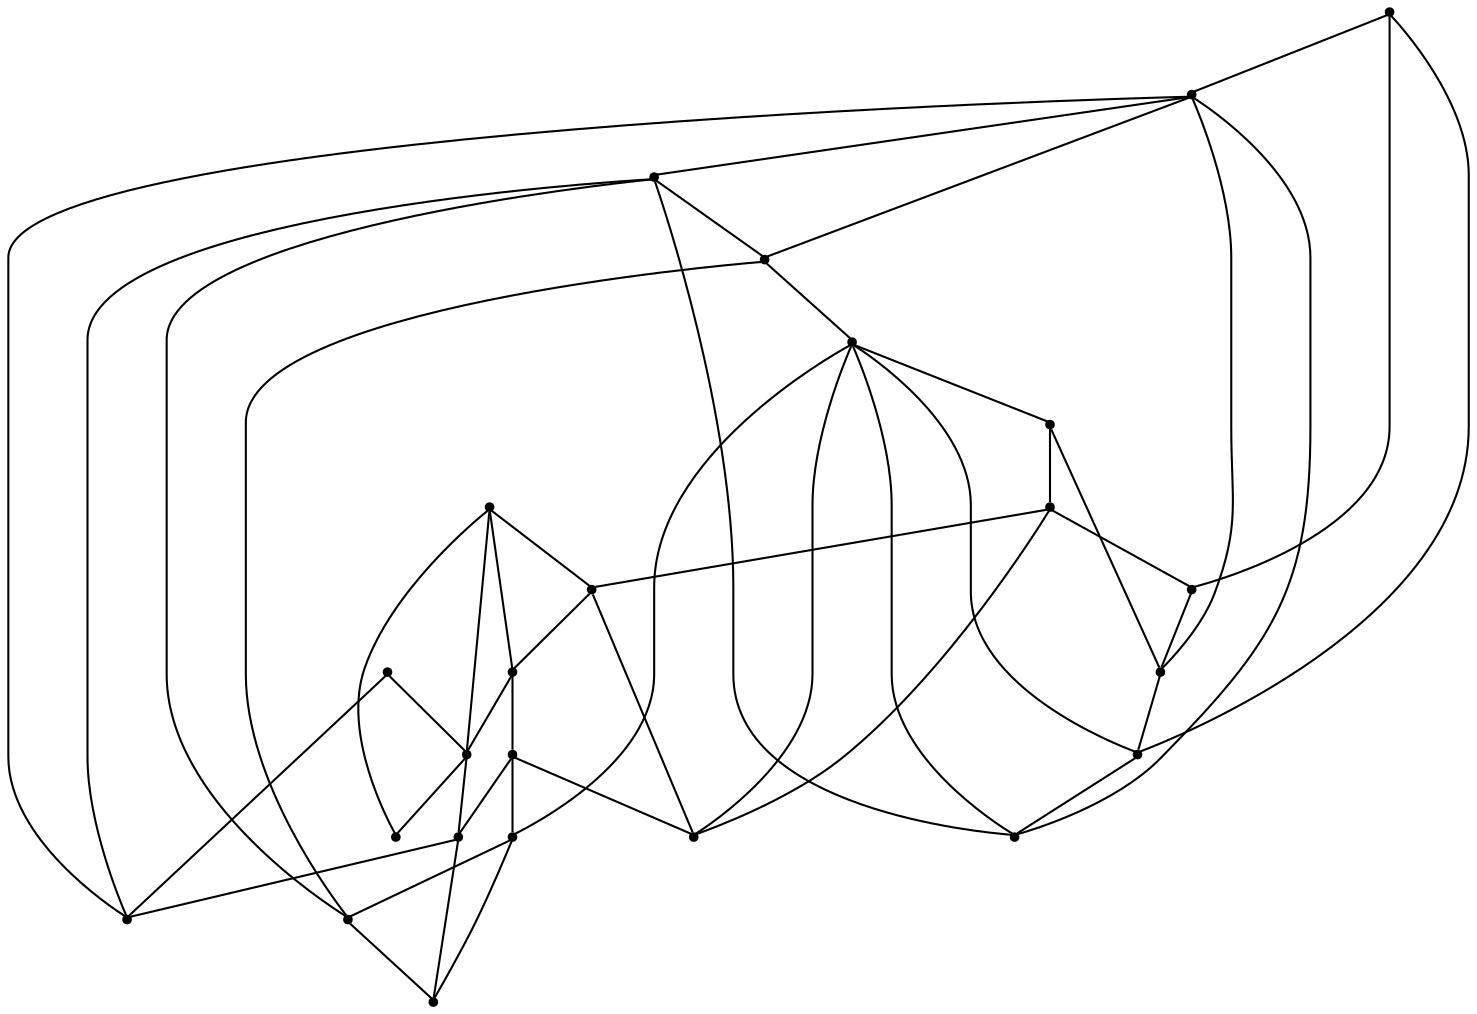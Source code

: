 graph {
  node [shape=point,comment="{\"directed\":false,\"doi\":\"10.1007/11618058_4\",\"figure\":\"1 (2)\"}"]

  v0 [pos="1060.1847043059593,321.54174645741784"]
  v1 [pos="1060.1763898982558,461.23758157094323"]
  v2 [pos="1011.8038176780523,536.6667985916138"]
  v3 [pos="976.3774618459302,533.7334871292114"]
  v4 [pos="946.4427325581395,559.3543291091919"]
  v5 [pos="993.6889966388081,517.5043026606243"]
  v6 [pos="1004.0076058321222,624.7720003128052"]
  v7 [pos="940.7364575763081,456.1845064163208"]
  v8 [pos="948.5181231831396,300.33342838287354"]
  v9 [pos="989.3621502543605,458.000111579895"]
  v10 [pos="977.456824582122,413.6385520299275"]
  v11 [pos="973.1309956395348,396.3291724522909"]
  v12 [pos="931.6305913880813,365.3209288914999"]
  v13 [pos="944.9934820130813,531.5708716710409"]
  v14 [pos="910.4902162063953,727.2000551223755"]
  v15 [pos="829.4094794694768,394.816772143046"]
  v16 [pos="827.28720703125,607.6573610305786"]
  v17 [pos="859.6390602289244,521.3083823521931"]
  v18 [pos="925.5148755450581,568.3542172114055"]
  v19 [pos="849.7664085210756,482.8833818435669"]
  v20 [pos="825.9609238735466,518.5876766840618"]
  v21 [pos="828.1248637354652,489.37504291534424"]
  v22 [pos="710.8697129360465,613.2844845453898"]
  v23 [pos="757.8524277797965,509.8959525426229"]

  v0 -- v1 [id="-1",pos="1060.1847043059593,321.54174645741784 1060.1763898982558,461.23758157094323 1060.1763898982558,461.23758157094323 1060.1763898982558,461.23758157094323"]
  v23 -- v22 [id="-2",pos="757.8524277797965,509.8959525426229 710.8697129360465,613.2844845453898 710.8697129360465,613.2844845453898 710.8697129360465,613.2844845453898"]
  v23 -- v16 [id="-3",pos="757.8524277797965,509.8959525426229 827.28720703125,607.6573610305786 827.28720703125,607.6573610305786 827.28720703125,607.6573610305786"]
  v23 -- v21 [id="-4",pos="757.8524277797965,509.8959525426229 828.1248637354652,489.37504291534424 828.1248637354652,489.37504291534424 828.1248637354652,489.37504291534424"]
  v21 -- v19 [id="-5",pos="828.1248637354652,489.37504291534424 849.7664085210756,482.8833818435669 849.7664085210756,482.8833818435669 849.7664085210756,482.8833818435669"]
  v19 -- v7 [id="-6",pos="849.7664085210756,482.8833818435669 940.7364575763081,456.1845064163208 940.7364575763081,456.1845064163208 940.7364575763081,456.1845064163208"]
  v23 -- v20 [id="-7",pos="757.8524277797965,509.8959525426229 825.9609238735466,518.5876766840618 825.9609238735466,518.5876766840618 825.9609238735466,518.5876766840618"]
  v20 -- v17 [id="-8",pos="825.9609238735466,518.5876766840618 859.6390602289244,521.3083823521931 859.6390602289244,521.3083823521931 859.6390602289244,521.3083823521931"]
  v16 -- v22 [id="-9",pos="827.28720703125,607.6573610305786 710.8697129360465,613.2844845453898 710.8697129360465,613.2844845453898 710.8697129360465,613.2844845453898"]
  v15 -- v21 [id="-10",pos="829.4094794694768,394.816772143046 828.1248637354652,489.37504291534424 828.1248637354652,489.37504291534424 828.1248637354652,489.37504291534424"]
  v21 -- v20 [id="-11",pos="828.1248637354652,489.37504291534424 825.9609238735466,518.5876766840618 825.9609238735466,518.5876766840618 825.9609238735466,518.5876766840618"]
  v20 -- v16 [id="-12",pos="825.9609238735466,518.5876766840618 827.28720703125,607.6573610305786 827.28720703125,607.6573610305786 827.28720703125,607.6573610305786"]
  v16 -- v18 [id="-13",pos="827.28720703125,607.6573610305786 925.5148755450581,568.3542172114055 925.5148755450581,568.3542172114055 925.5148755450581,568.3542172114055"]
  v18 -- v4 [id="-14",pos="925.5148755450581,568.3542172114055 946.4427325581395,559.3543291091919 946.4427325581395,559.3543291091919 946.4427325581395,559.3543291091919"]
  v15 -- v8 [id="-15",pos="829.4094794694768,394.816772143046 948.5181231831396,300.33342838287354 948.5181231831396,300.33342838287354 948.5181231831396,300.33342838287354"]
  v17 -- v19 [id="-16",pos="859.6390602289244,521.3083823521931 849.7664085210756,482.8833818435669 849.7664085210756,482.8833818435669 849.7664085210756,482.8833818435669"]
  v19 -- v15 [id="-17",pos="849.7664085210756,482.8833818435669 829.4094794694768,394.816772143046 829.4094794694768,394.816772143046 829.4094794694768,394.816772143046"]
  v17 -- v18 [id="-18",pos="859.6390602289244,521.3083823521931 925.5148755450581,568.3542172114055 925.5148755450581,568.3542172114055 925.5148755450581,568.3542172114055"]
  v18 -- v6 [id="-19",pos="925.5148755450581,568.3542172114055 1004.0076058321222,624.7720003128052 1004.0076058321222,624.7720003128052 1004.0076058321222,624.7720003128052"]
  v17 -- v13 [id="-20",pos="859.6390602289244,521.3083823521931 944.9934820130813,531.5708716710409 944.9934820130813,531.5708716710409 944.9934820130813,531.5708716710409"]
  v13 -- v3 [id="-21",pos="944.9934820130813,531.5708716710409 976.3774618459302,533.7334871292114 976.3774618459302,533.7334871292114 976.3774618459302,533.7334871292114"]
  v3 -- v2 [id="-22",pos="976.3774618459302,533.7334871292114 1011.8038176780523,536.6667985916138 1011.8038176780523,536.6667985916138 1011.8038176780523,536.6667985916138"]
  v14 -- v16 [id="-23",pos="910.4902162063953,727.2000551223755 827.28720703125,607.6573610305786 827.28720703125,607.6573610305786 827.28720703125,607.6573610305786"]
  v12 -- v15 [id="-24",pos="931.6305913880813,365.3209288914999 829.4094794694768,394.816772143046 829.4094794694768,394.816772143046 829.4094794694768,394.816772143046"]
  v14 -- v6 [id="-25",pos="910.4902162063953,727.2000551223755 1004.0076058321222,624.7720003128052 1004.0076058321222,624.7720003128052 1004.0076058321222,624.7720003128052"]
  v7 -- v12 [id="-26",pos="940.7364575763081,456.1845064163208 931.6305913880813,365.3209288914999 931.6305913880813,365.3209288914999 931.6305913880813,365.3209288914999"]
  v7 -- v13 [id="-27",pos="940.7364575763081,456.1845064163208 944.9934820130813,531.5708716710409 944.9934820130813,531.5708716710409 944.9934820130813,531.5708716710409"]
  v13 -- v4 [id="-28",pos="944.9934820130813,531.5708716710409 946.4427325581395,559.3543291091919 946.4427325581395,559.3543291091919 946.4427325581395,559.3543291091919"]
  v12 -- v11 [id="-29",pos="931.6305913880813,365.3209288914999 973.1309956395348,396.3291724522909 973.1309956395348,396.3291724522909 973.1309956395348,396.3291724522909"]
  v11 -- v1 [id="-30",pos="973.1309956395348,396.3291724522909 1060.1763898982558,461.23758157094323 1060.1763898982558,461.23758157094323 1060.1763898982558,461.23758157094323"]
  v7 -- v10 [id="-31",pos="940.7364575763081,456.1845064163208 977.456824582122,413.6385520299275 977.456824582122,413.6385520299275 977.456824582122,413.6385520299275"]
  v10 -- v0 [id="-32",pos="977.456824582122,413.6385520299275 1060.1847043059593,321.54174645741784 1060.1847043059593,321.54174645741784 1060.1847043059593,321.54174645741784"]
  v8 -- v11 [id="-33",pos="948.5181231831396,300.33342838287354 973.1309956395348,396.3291724522909 973.1309956395348,396.3291724522909 973.1309956395348,396.3291724522909"]
  v11 -- v10 [id="-34",pos="973.1309956395348,396.3291724522909 977.456824582122,413.6385520299275 977.456824582122,413.6385520299275 977.456824582122,413.6385520299275"]
  v10 -- v9 [id="-35",pos="977.456824582122,413.6385520299275 989.3621502543605,458.000111579895 989.3621502543605,458.000111579895 989.3621502543605,458.000111579895"]
  v9 -- v2 [id="-36",pos="989.3621502543605,458.000111579895 1011.8038176780523,536.6667985916138 1011.8038176780523,536.6667985916138 1011.8038176780523,536.6667985916138"]
  v7 -- v9 [id="-37",pos="940.7364575763081,456.1845064163208 989.3621502543605,458.000111579895 989.3621502543605,458.000111579895 989.3621502543605,458.000111579895"]
  v9 -- v1 [id="-38",pos="989.3621502543605,458.000111579895 1060.1763898982558,461.23758157094323 1060.1763898982558,461.23758157094323 1060.1763898982558,461.23758157094323"]
  v8 -- v0 [id="-39",pos="948.5181231831396,300.33342838287354 1060.1847043059593,321.54174645741784 1060.1847043059593,321.54174645741784 1060.1847043059593,321.54174645741784"]
  v2 -- v5 [id="-40",pos="1011.8038176780523,536.6667985916138 993.6889966388081,517.5043026606243 993.6889966388081,517.5043026606243 993.6889966388081,517.5043026606243"]
  v5 -- v7 [id="-41",pos="993.6889966388081,517.5043026606243 940.7364575763081,456.1845064163208 940.7364575763081,456.1845064163208 940.7364575763081,456.1845064163208"]
  v6 -- v1 [id="-42",pos="1004.0076058321222,624.7720003128052 1060.1763898982558,461.23758157094323 1060.1763898982558,461.23758157094323 1060.1763898982558,461.23758157094323"]
  v2 -- v6 [id="-43",pos="1011.8038176780523,536.6667985916138 1004.0076058321222,624.7720003128052 1004.0076058321222,624.7720003128052 1004.0076058321222,624.7720003128052"]
  v1 -- v5 [id="-44",pos="1060.1763898982558,461.23758157094323 993.6889966388081,517.5043026606243 993.6889966388081,517.5043026606243 993.6889966388081,517.5043026606243"]
  v5 -- v3 [id="-45",pos="993.6889966388081,517.5043026606243 976.3774618459302,533.7334871292114 976.3774618459302,533.7334871292114 976.3774618459302,533.7334871292114"]
  v3 -- v4 [id="-46",pos="976.3774618459302,533.7334871292114 946.4427325581395,559.3543291091919 946.4427325581395,559.3543291091919 946.4427325581395,559.3543291091919"]
  v1 -- v2 [id="-47",pos="1060.1763898982558,461.23758157094323 1011.8038176780523,536.6667985916138 1011.8038176780523,536.6667985916138 1011.8038176780523,536.6667985916138"]
}